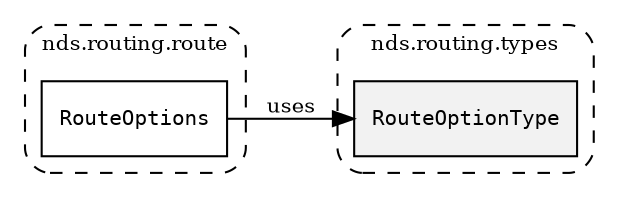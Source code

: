 /**
 * This dot file creates symbol collaboration diagram for RouteOptionType.
 */
digraph ZSERIO
{
    node [shape=box, fontsize=10];
    rankdir="LR";
    fontsize=10;
    tooltip="RouteOptionType collaboration diagram";

    subgraph "cluster_nds.routing.types"
    {
        style="dashed, rounded";
        label="nds.routing.types";
        tooltip="Package nds.routing.types";
        href="../../../content/packages/nds.routing.types.html#Package-nds-routing-types";
        target="_parent";

        "RouteOptionType" [style="filled", fillcolor="#0000000D", target="_parent", label=<<font face="monospace"><table align="center" border="0" cellspacing="0" cellpadding="0"><tr><td href="../../../content/packages/nds.routing.types.html#Enum-RouteOptionType" title="Enum defined in nds.routing.types">RouteOptionType</td></tr></table></font>>];
    }

    subgraph "cluster_nds.routing.route"
    {
        style="dashed, rounded";
        label="nds.routing.route";
        tooltip="Package nds.routing.route";
        href="../../../content/packages/nds.routing.route.html#Package-nds-routing-route";
        target="_parent";

        "RouteOptions" [target="_parent", label=<<font face="monospace"><table align="center" border="0" cellspacing="0" cellpadding="0"><tr><td href="../../../content/packages/nds.routing.route.html#Structure-RouteOptions" title="Structure defined in nds.routing.route">RouteOptions</td></tr></table></font>>];
    }

    "RouteOptions" -> "RouteOptionType" [label="uses", fontsize=10];
}
